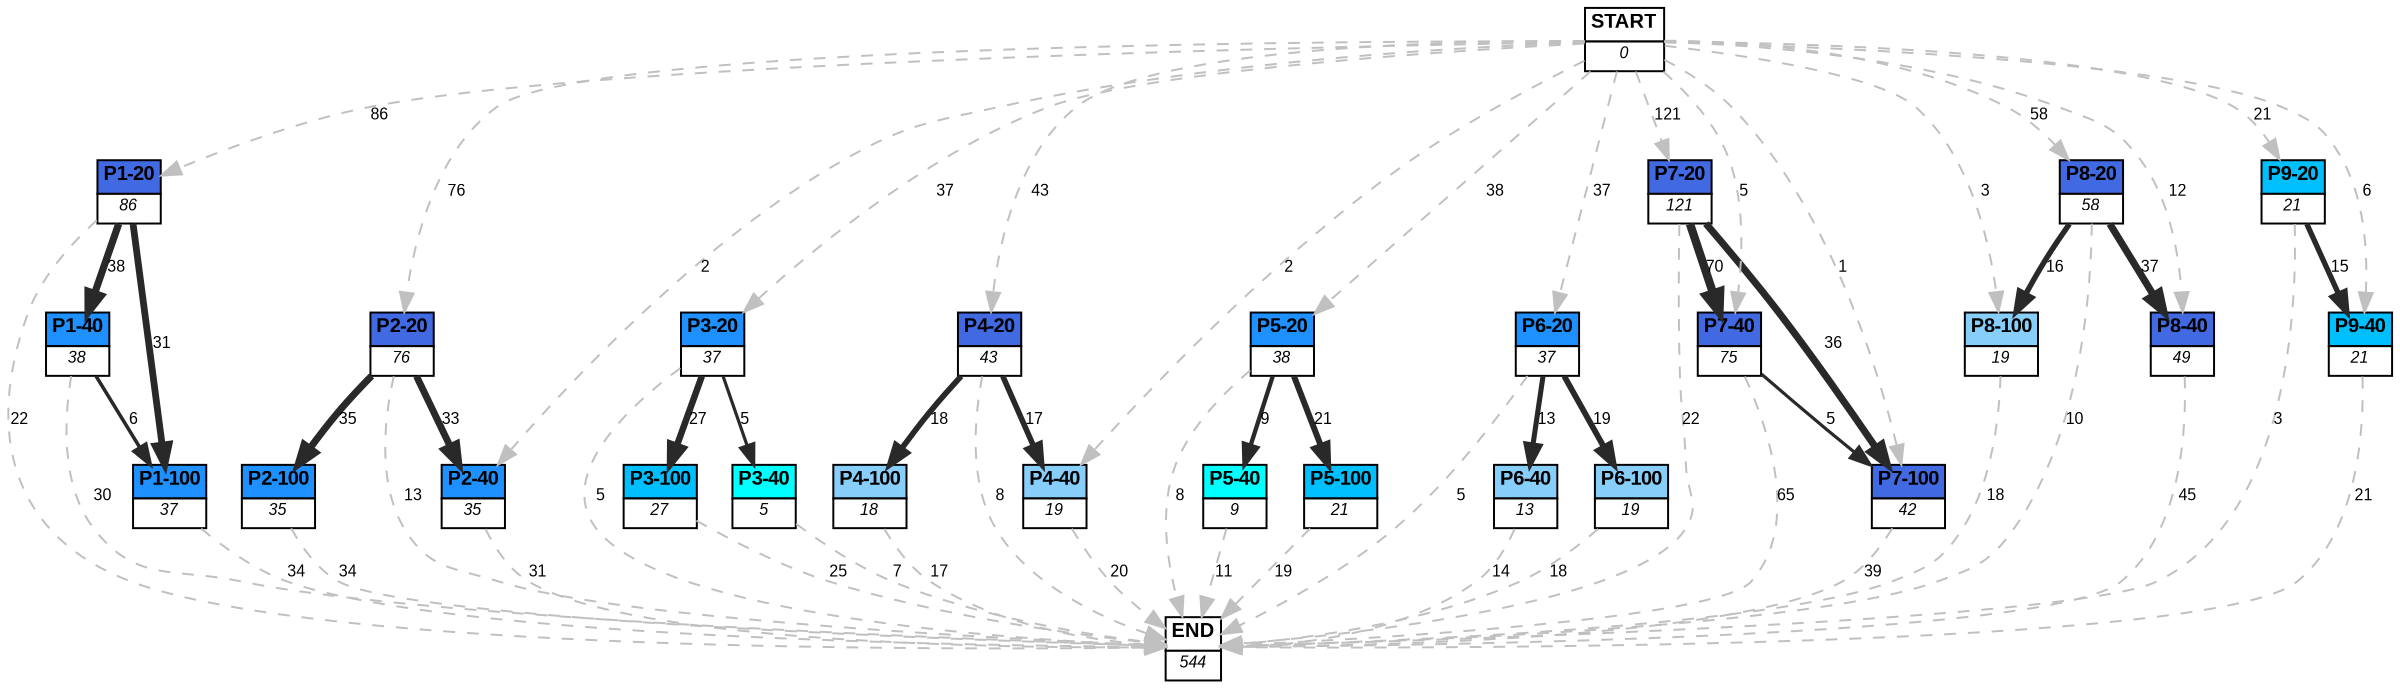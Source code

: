 digraph graphname {
	dpi = 150
	size="16,11!";
	margin = 0;
"P1-20" [shape=plain, label=<<table border="0" cellborder="1" cellspacing="0"><tr><td bgcolor="royalblue"><FONT face="Arial" POINT-SIZE="10"><b>P1-20</b></FONT></td></tr><tr><td bgcolor="white"><FONT face="Arial" POINT-SIZE="8"><i>86</i></FONT></td></tr></table>>]
"P1-40" [shape=plain, label=<<table border="0" cellborder="1" cellspacing="0"><tr><td bgcolor="dodgerblue"><FONT face="Arial" POINT-SIZE="10"><b>P1-40</b></FONT></td></tr><tr><td bgcolor="white"><FONT face="Arial" POINT-SIZE="8"><i>38</i></FONT></td></tr></table>>]
"P1-100" [shape=plain, label=<<table border="0" cellborder="1" cellspacing="0"><tr><td bgcolor="dodgerblue"><FONT face="Arial" POINT-SIZE="10"><b>P1-100</b></FONT></td></tr><tr><td bgcolor="white"><FONT face="Arial" POINT-SIZE="8"><i>37</i></FONT></td></tr></table>>]
"P2-20" [shape=plain, label=<<table border="0" cellborder="1" cellspacing="0"><tr><td bgcolor="royalblue"><FONT face="Arial" POINT-SIZE="10"><b>P2-20</b></FONT></td></tr><tr><td bgcolor="white"><FONT face="Arial" POINT-SIZE="8"><i>76</i></FONT></td></tr></table>>]
"P2-40" [shape=plain, label=<<table border="0" cellborder="1" cellspacing="0"><tr><td bgcolor="dodgerblue"><FONT face="Arial" POINT-SIZE="10"><b>P2-40</b></FONT></td></tr><tr><td bgcolor="white"><FONT face="Arial" POINT-SIZE="8"><i>35</i></FONT></td></tr></table>>]
"P2-100" [shape=plain, label=<<table border="0" cellborder="1" cellspacing="0"><tr><td bgcolor="dodgerblue"><FONT face="Arial" POINT-SIZE="10"><b>P2-100</b></FONT></td></tr><tr><td bgcolor="white"><FONT face="Arial" POINT-SIZE="8"><i>35</i></FONT></td></tr></table>>]
"P3-20" [shape=plain, label=<<table border="0" cellborder="1" cellspacing="0"><tr><td bgcolor="dodgerblue"><FONT face="Arial" POINT-SIZE="10"><b>P3-20</b></FONT></td></tr><tr><td bgcolor="white"><FONT face="Arial" POINT-SIZE="8"><i>37</i></FONT></td></tr></table>>]
"P3-100" [shape=plain, label=<<table border="0" cellborder="1" cellspacing="0"><tr><td bgcolor="deepskyblue"><FONT face="Arial" POINT-SIZE="10"><b>P3-100</b></FONT></td></tr><tr><td bgcolor="white"><FONT face="Arial" POINT-SIZE="8"><i>27</i></FONT></td></tr></table>>]
"P3-40" [shape=plain, label=<<table border="0" cellborder="1" cellspacing="0"><tr><td bgcolor="aqua"><FONT face="Arial" POINT-SIZE="10"><b>P3-40</b></FONT></td></tr><tr><td bgcolor="white"><FONT face="Arial" POINT-SIZE="8"><i>5</i></FONT></td></tr></table>>]
"P4-20" [shape=plain, label=<<table border="0" cellborder="1" cellspacing="0"><tr><td bgcolor="royalblue"><FONT face="Arial" POINT-SIZE="10"><b>P4-20</b></FONT></td></tr><tr><td bgcolor="white"><FONT face="Arial" POINT-SIZE="8"><i>43</i></FONT></td></tr></table>>]
"P4-40" [shape=plain, label=<<table border="0" cellborder="1" cellspacing="0"><tr><td bgcolor="lightskyblue"><FONT face="Arial" POINT-SIZE="10"><b>P4-40</b></FONT></td></tr><tr><td bgcolor="white"><FONT face="Arial" POINT-SIZE="8"><i>19</i></FONT></td></tr></table>>]
"P4-100" [shape=plain, label=<<table border="0" cellborder="1" cellspacing="0"><tr><td bgcolor="lightskyblue"><FONT face="Arial" POINT-SIZE="10"><b>P4-100</b></FONT></td></tr><tr><td bgcolor="white"><FONT face="Arial" POINT-SIZE="8"><i>18</i></FONT></td></tr></table>>]
"P5-20" [shape=plain, label=<<table border="0" cellborder="1" cellspacing="0"><tr><td bgcolor="dodgerblue"><FONT face="Arial" POINT-SIZE="10"><b>P5-20</b></FONT></td></tr><tr><td bgcolor="white"><FONT face="Arial" POINT-SIZE="8"><i>38</i></FONT></td></tr></table>>]
"P5-40" [shape=plain, label=<<table border="0" cellborder="1" cellspacing="0"><tr><td bgcolor="aqua"><FONT face="Arial" POINT-SIZE="10"><b>P5-40</b></FONT></td></tr><tr><td bgcolor="white"><FONT face="Arial" POINT-SIZE="8"><i>9</i></FONT></td></tr></table>>]
"P6-20" [shape=plain, label=<<table border="0" cellborder="1" cellspacing="0"><tr><td bgcolor="dodgerblue"><FONT face="Arial" POINT-SIZE="10"><b>P6-20</b></FONT></td></tr><tr><td bgcolor="white"><FONT face="Arial" POINT-SIZE="8"><i>37</i></FONT></td></tr></table>>]
"P6-40" [shape=plain, label=<<table border="0" cellborder="1" cellspacing="0"><tr><td bgcolor="lightskyblue"><FONT face="Arial" POINT-SIZE="10"><b>P6-40</b></FONT></td></tr><tr><td bgcolor="white"><FONT face="Arial" POINT-SIZE="8"><i>13</i></FONT></td></tr></table>>]
"P6-100" [shape=plain, label=<<table border="0" cellborder="1" cellspacing="0"><tr><td bgcolor="lightskyblue"><FONT face="Arial" POINT-SIZE="10"><b>P6-100</b></FONT></td></tr><tr><td bgcolor="white"><FONT face="Arial" POINT-SIZE="8"><i>19</i></FONT></td></tr></table>>]
"P5-100" [shape=plain, label=<<table border="0" cellborder="1" cellspacing="0"><tr><td bgcolor="deepskyblue"><FONT face="Arial" POINT-SIZE="10"><b>P5-100</b></FONT></td></tr><tr><td bgcolor="white"><FONT face="Arial" POINT-SIZE="8"><i>21</i></FONT></td></tr></table>>]
"P7-20" [shape=plain, label=<<table border="0" cellborder="1" cellspacing="0"><tr><td bgcolor="royalblue"><FONT face="Arial" POINT-SIZE="10"><b>P7-20</b></FONT></td></tr><tr><td bgcolor="white"><FONT face="Arial" POINT-SIZE="8"><i>121</i></FONT></td></tr></table>>]
"P7-40" [shape=plain, label=<<table border="0" cellborder="1" cellspacing="0"><tr><td bgcolor="royalblue"><FONT face="Arial" POINT-SIZE="10"><b>P7-40</b></FONT></td></tr><tr><td bgcolor="white"><FONT face="Arial" POINT-SIZE="8"><i>75</i></FONT></td></tr></table>>]
"P8-20" [shape=plain, label=<<table border="0" cellborder="1" cellspacing="0"><tr><td bgcolor="royalblue"><FONT face="Arial" POINT-SIZE="10"><b>P8-20</b></FONT></td></tr><tr><td bgcolor="white"><FONT face="Arial" POINT-SIZE="8"><i>58</i></FONT></td></tr></table>>]
"P8-40" [shape=plain, label=<<table border="0" cellborder="1" cellspacing="0"><tr><td bgcolor="royalblue"><FONT face="Arial" POINT-SIZE="10"><b>P8-40</b></FONT></td></tr><tr><td bgcolor="white"><FONT face="Arial" POINT-SIZE="8"><i>49</i></FONT></td></tr></table>>]
"P8-100" [shape=plain, label=<<table border="0" cellborder="1" cellspacing="0"><tr><td bgcolor="lightskyblue"><FONT face="Arial" POINT-SIZE="10"><b>P8-100</b></FONT></td></tr><tr><td bgcolor="white"><FONT face="Arial" POINT-SIZE="8"><i>19</i></FONT></td></tr></table>>]
"P7-100" [shape=plain, label=<<table border="0" cellborder="1" cellspacing="0"><tr><td bgcolor="royalblue"><FONT face="Arial" POINT-SIZE="10"><b>P7-100</b></FONT></td></tr><tr><td bgcolor="white"><FONT face="Arial" POINT-SIZE="8"><i>42</i></FONT></td></tr></table>>]
"P9-20" [shape=plain, label=<<table border="0" cellborder="1" cellspacing="0"><tr><td bgcolor="deepskyblue"><FONT face="Arial" POINT-SIZE="10"><b>P9-20</b></FONT></td></tr><tr><td bgcolor="white"><FONT face="Arial" POINT-SIZE="8"><i>21</i></FONT></td></tr></table>>]
"P9-40" [shape=plain, label=<<table border="0" cellborder="1" cellspacing="0"><tr><td bgcolor="deepskyblue"><FONT face="Arial" POINT-SIZE="10"><b>P9-40</b></FONT></td></tr><tr><td bgcolor="white"><FONT face="Arial" POINT-SIZE="8"><i>21</i></FONT></td></tr></table>>]
"START" [shape=plain, label=<<table border="0" cellborder="1" cellspacing="0"><tr><td bgcolor="white"><FONT face="Arial" POINT-SIZE="10"><b>START</b></FONT></td></tr><tr><td bgcolor="white"><FONT face="Arial" POINT-SIZE="8"><i>0</i></FONT></td></tr></table>>]
"END" [shape=plain, label=<<table border="0" cellborder="1" cellspacing="0"><tr><td bgcolor="white"><FONT face="Arial" POINT-SIZE="10"><b>END</b></FONT></td></tr><tr><td bgcolor="white"><FONT face="Arial" POINT-SIZE="8"><i>544</i></FONT></td></tr></table>>]
"P1-20" -> "P1-40" [ color=grey16 penwidth = "3.6375861597263857"label ="38" labelfloat=false fontname="Arial" fontsize=8]
"P1-20" -> "P1-100" [ color=grey16 penwidth = "3.4339872044851463"label ="31" labelfloat=false fontname="Arial" fontsize=8]
"P1-20" -> "END" [ style = dashed color=grey label ="22" labelfloat=false fontname="Arial" fontsize=8]
"P1-40" -> "P1-100" [ color=grey16 penwidth = "1.791759469228055"label ="6" labelfloat=false fontname="Arial" fontsize=8]
"P1-40" -> "END" [ style = dashed color=grey label ="30" labelfloat=false fontname="Arial" fontsize=8]
"P1-100" -> "END" [ style = dashed color=grey label ="34" labelfloat=false fontname="Arial" fontsize=8]
"P2-20" -> "P2-40" [ color=grey16 penwidth = "3.4965075614664802"label ="33" labelfloat=false fontname="Arial" fontsize=8]
"P2-20" -> "P2-100" [ color=grey16 penwidth = "3.5553480614894135"label ="35" labelfloat=false fontname="Arial" fontsize=8]
"P2-20" -> "END" [ style = dashed color=grey label ="13" labelfloat=false fontname="Arial" fontsize=8]
"P2-40" -> "END" [ style = dashed color=grey label ="31" labelfloat=false fontname="Arial" fontsize=8]
"P2-100" -> "END" [ style = dashed color=grey label ="34" labelfloat=false fontname="Arial" fontsize=8]
"P3-20" -> "P3-100" [ color=grey16 penwidth = "3.295836866004329"label ="27" labelfloat=false fontname="Arial" fontsize=8]
"P3-20" -> "P3-40" [ color=grey16 penwidth = "1.6094379124341003"label ="5" labelfloat=false fontname="Arial" fontsize=8]
"P3-20" -> "END" [ style = dashed color=grey label ="5" labelfloat=false fontname="Arial" fontsize=8]
"P3-100" -> "END" [ style = dashed color=grey label ="25" labelfloat=false fontname="Arial" fontsize=8]
"P3-40" -> "END" [ style = dashed color=grey label ="7" labelfloat=false fontname="Arial" fontsize=8]
"P4-20" -> "P4-40" [ color=grey16 penwidth = "2.833213344056216"label ="17" labelfloat=false fontname="Arial" fontsize=8]
"P4-20" -> "P4-100" [ color=grey16 penwidth = "2.8903717578961645"label ="18" labelfloat=false fontname="Arial" fontsize=8]
"P4-20" -> "END" [ style = dashed color=grey label ="8" labelfloat=false fontname="Arial" fontsize=8]
"P4-40" -> "END" [ style = dashed color=grey label ="20" labelfloat=false fontname="Arial" fontsize=8]
"P4-100" -> "END" [ style = dashed color=grey label ="17" labelfloat=false fontname="Arial" fontsize=8]
"P5-20" -> "P5-40" [ color=grey16 penwidth = "2.1972245773362196"label ="9" labelfloat=false fontname="Arial" fontsize=8]
"P5-20" -> "P5-100" [ color=grey16 penwidth = "3.044522437723423"label ="21" labelfloat=false fontname="Arial" fontsize=8]
"P5-20" -> "END" [ style = dashed color=grey label ="8" labelfloat=false fontname="Arial" fontsize=8]
"P5-40" -> "END" [ style = dashed color=grey label ="11" labelfloat=false fontname="Arial" fontsize=8]
"P6-20" -> "P6-40" [ color=grey16 penwidth = "2.5649493574615367"label ="13" labelfloat=false fontname="Arial" fontsize=8]
"P6-20" -> "P6-100" [ color=grey16 penwidth = "2.9444389791664403"label ="19" labelfloat=false fontname="Arial" fontsize=8]
"P6-20" -> "END" [ style = dashed color=grey label ="5" labelfloat=false fontname="Arial" fontsize=8]
"P6-40" -> "END" [ style = dashed color=grey label ="14" labelfloat=false fontname="Arial" fontsize=8]
"P6-100" -> "END" [ style = dashed color=grey label ="18" labelfloat=false fontname="Arial" fontsize=8]
"P5-100" -> "END" [ style = dashed color=grey label ="19" labelfloat=false fontname="Arial" fontsize=8]
"P7-20" -> "P7-40" [ color=grey16 penwidth = "4.248495242049359"label ="70" labelfloat=false fontname="Arial" fontsize=8]
"P7-20" -> "P7-100" [ color=grey16 penwidth = "3.58351893845611"label ="36" labelfloat=false fontname="Arial" fontsize=8]
"P7-20" -> "END" [ style = dashed color=grey label ="22" labelfloat=false fontname="Arial" fontsize=8]
"P7-40" -> "P7-100" [ color=grey16 penwidth = "1.6094379124341003"label ="5" labelfloat=false fontname="Arial" fontsize=8]
"P7-40" -> "END" [ style = dashed color=grey label ="65" labelfloat=false fontname="Arial" fontsize=8]
"P8-20" -> "P8-40" [ color=grey16 penwidth = "3.6109179126442243"label ="37" labelfloat=false fontname="Arial" fontsize=8]
"P8-20" -> "P8-100" [ color=grey16 penwidth = "2.772588722239781"label ="16" labelfloat=false fontname="Arial" fontsize=8]
"P8-20" -> "END" [ style = dashed color=grey label ="10" labelfloat=false fontname="Arial" fontsize=8]
"P8-40" -> "END" [ style = dashed color=grey label ="45" labelfloat=false fontname="Arial" fontsize=8]
"P8-100" -> "END" [ style = dashed color=grey label ="18" labelfloat=false fontname="Arial" fontsize=8]
"P7-100" -> "END" [ style = dashed color=grey label ="39" labelfloat=false fontname="Arial" fontsize=8]
"P9-20" -> "P9-40" [ color=grey16 penwidth = "2.70805020110221"label ="15" labelfloat=false fontname="Arial" fontsize=8]
"P9-20" -> "END" [ style = dashed color=grey label ="3" labelfloat=false fontname="Arial" fontsize=8]
"P9-40" -> "END" [ style = dashed color=grey label ="21" labelfloat=false fontname="Arial" fontsize=8]
"START" -> "P1-20" [ style = dashed color=grey label ="86" labelfloat=false fontname="Arial" fontsize=8]
"START" -> "P2-20" [ style = dashed color=grey label ="76" labelfloat=false fontname="Arial" fontsize=8]
"START" -> "P2-40" [ style = dashed color=grey label ="2" labelfloat=false fontname="Arial" fontsize=8]
"START" -> "P3-20" [ style = dashed color=grey label ="37" labelfloat=false fontname="Arial" fontsize=8]
"START" -> "P4-20" [ style = dashed color=grey label ="43" labelfloat=false fontname="Arial" fontsize=8]
"START" -> "P4-40" [ style = dashed color=grey label ="2" labelfloat=false fontname="Arial" fontsize=8]
"START" -> "P5-20" [ style = dashed color=grey label ="38" labelfloat=false fontname="Arial" fontsize=8]
"START" -> "P6-20" [ style = dashed color=grey label ="37" labelfloat=false fontname="Arial" fontsize=8]
"START" -> "P7-20" [ style = dashed color=grey label ="121" labelfloat=false fontname="Arial" fontsize=8]
"START" -> "P7-40" [ style = dashed color=grey label ="5" labelfloat=false fontname="Arial" fontsize=8]
"START" -> "P8-20" [ style = dashed color=grey label ="58" labelfloat=false fontname="Arial" fontsize=8]
"START" -> "P8-40" [ style = dashed color=grey label ="12" labelfloat=false fontname="Arial" fontsize=8]
"START" -> "P8-100" [ style = dashed color=grey label ="3" labelfloat=false fontname="Arial" fontsize=8]
"START" -> "P7-100" [ style = dashed color=grey label ="1" labelfloat=false fontname="Arial" fontsize=8]
"START" -> "P9-20" [ style = dashed color=grey label ="21" labelfloat=false fontname="Arial" fontsize=8]
"START" -> "P9-40" [ style = dashed color=grey label ="6" labelfloat=false fontname="Arial" fontsize=8]
}